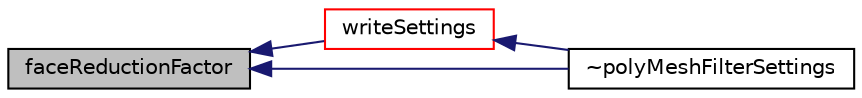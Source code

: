 digraph "faceReductionFactor"
{
  bgcolor="transparent";
  edge [fontname="Helvetica",fontsize="10",labelfontname="Helvetica",labelfontsize="10"];
  node [fontname="Helvetica",fontsize="10",shape=record];
  rankdir="LR";
  Node1 [label="faceReductionFactor",height=0.2,width=0.4,color="black", fillcolor="grey75", style="filled", fontcolor="black"];
  Node1 -> Node2 [dir="back",color="midnightblue",fontsize="10",style="solid",fontname="Helvetica"];
  Node2 [label="writeSettings",height=0.2,width=0.4,color="red",URL="$a01962.html#abe3c585a1ab081cb386fb7c90e2bdb8c",tooltip="Write the settings to a stream. "];
  Node2 -> Node3 [dir="back",color="midnightblue",fontsize="10",style="solid",fontname="Helvetica"];
  Node3 [label="~polyMeshFilterSettings",height=0.2,width=0.4,color="black",URL="$a01962.html#a51a1ec4ef64bcb2965d7576891e64bbf",tooltip="Destructor. "];
  Node1 -> Node3 [dir="back",color="midnightblue",fontsize="10",style="solid",fontname="Helvetica"];
}
